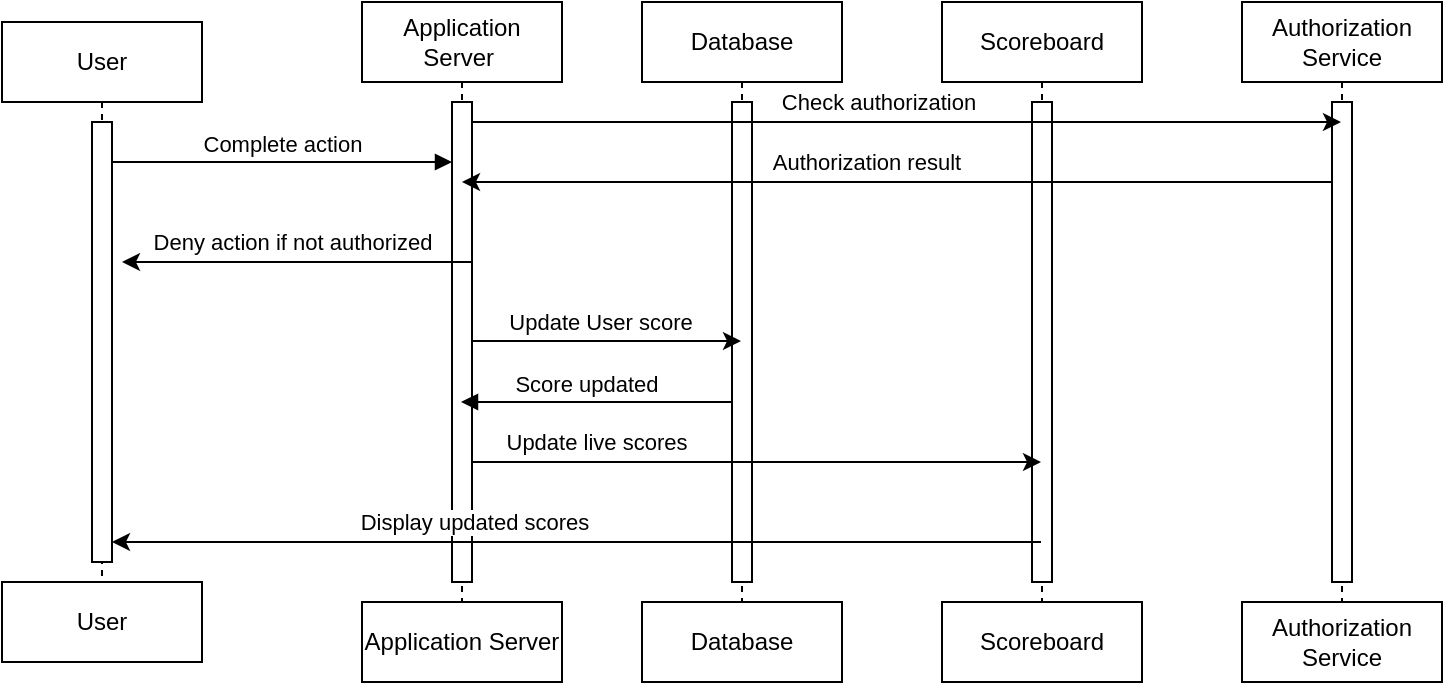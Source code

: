 <mxfile version="24.7.6">
  <diagram name="Page-1" id="2YBvvXClWsGukQMizWep">
    <mxGraphModel dx="1050" dy="530" grid="1" gridSize="10" guides="1" tooltips="1" connect="1" arrows="1" fold="1" page="1" pageScale="1" pageWidth="850" pageHeight="1100" math="0" shadow="0">
      <root>
        <mxCell id="0" />
        <mxCell id="1" parent="0" />
        <mxCell id="aM9ryv3xv72pqoxQDRHE-1" value="User" style="shape=umlLifeline;perimeter=lifelinePerimeter;whiteSpace=wrap;html=1;container=0;dropTarget=0;collapsible=0;recursiveResize=0;outlineConnect=0;portConstraint=eastwest;newEdgeStyle={&quot;edgeStyle&quot;:&quot;elbowEdgeStyle&quot;,&quot;elbow&quot;:&quot;vertical&quot;,&quot;curved&quot;:0,&quot;rounded&quot;:0};" parent="1" vertex="1">
          <mxGeometry x="40" y="60" width="100" height="280" as="geometry" />
        </mxCell>
        <mxCell id="aM9ryv3xv72pqoxQDRHE-2" value="" style="html=1;points=[];perimeter=orthogonalPerimeter;outlineConnect=0;targetShapes=umlLifeline;portConstraint=eastwest;newEdgeStyle={&quot;edgeStyle&quot;:&quot;elbowEdgeStyle&quot;,&quot;elbow&quot;:&quot;vertical&quot;,&quot;curved&quot;:0,&quot;rounded&quot;:0};" parent="aM9ryv3xv72pqoxQDRHE-1" vertex="1">
          <mxGeometry x="45" y="50" width="10" height="220" as="geometry" />
        </mxCell>
        <mxCell id="aM9ryv3xv72pqoxQDRHE-5" value="Application Server&amp;nbsp;" style="shape=umlLifeline;perimeter=lifelinePerimeter;whiteSpace=wrap;html=1;container=0;dropTarget=0;collapsible=0;recursiveResize=0;outlineConnect=0;portConstraint=eastwest;newEdgeStyle={&quot;edgeStyle&quot;:&quot;elbowEdgeStyle&quot;,&quot;elbow&quot;:&quot;vertical&quot;,&quot;curved&quot;:0,&quot;rounded&quot;:0};" parent="1" vertex="1">
          <mxGeometry x="220" y="50" width="100" height="300" as="geometry" />
        </mxCell>
        <mxCell id="aM9ryv3xv72pqoxQDRHE-6" value="" style="html=1;points=[];perimeter=orthogonalPerimeter;outlineConnect=0;targetShapes=umlLifeline;portConstraint=eastwest;newEdgeStyle={&quot;edgeStyle&quot;:&quot;elbowEdgeStyle&quot;,&quot;elbow&quot;:&quot;vertical&quot;,&quot;curved&quot;:0,&quot;rounded&quot;:0};" parent="aM9ryv3xv72pqoxQDRHE-5" vertex="1">
          <mxGeometry x="45" y="50" width="10" height="240" as="geometry" />
        </mxCell>
        <mxCell id="aM9ryv3xv72pqoxQDRHE-7" value="Complete action" style="html=1;verticalAlign=bottom;endArrow=block;edgeStyle=elbowEdgeStyle;elbow=vertical;curved=0;rounded=0;" parent="1" source="aM9ryv3xv72pqoxQDRHE-2" target="aM9ryv3xv72pqoxQDRHE-6" edge="1">
          <mxGeometry relative="1" as="geometry">
            <mxPoint x="195" y="130" as="sourcePoint" />
            <Array as="points">
              <mxPoint x="160" y="130" />
              <mxPoint x="240" y="140" />
              <mxPoint x="360" y="120" />
              <mxPoint x="200" y="100" />
            </Array>
            <mxPoint as="offset" />
          </mxGeometry>
        </mxCell>
        <mxCell id="aM9ryv3xv72pqoxQDRHE-9" value="Score updated" style="html=1;verticalAlign=bottom;endArrow=block;edgeStyle=elbowEdgeStyle;elbow=vertical;curved=0;rounded=0;" parent="1" edge="1">
          <mxGeometry x="0.083" relative="1" as="geometry">
            <mxPoint x="405" y="250" as="sourcePoint" />
            <Array as="points">
              <mxPoint x="340" y="250" />
              <mxPoint x="230" y="240" />
            </Array>
            <mxPoint x="269.5" y="250" as="targetPoint" />
            <mxPoint as="offset" />
          </mxGeometry>
        </mxCell>
        <mxCell id="NvJ37ICiogv-SgKNYstB-4" value="Database" style="shape=umlLifeline;perimeter=lifelinePerimeter;whiteSpace=wrap;html=1;container=0;dropTarget=0;collapsible=0;recursiveResize=0;outlineConnect=0;portConstraint=eastwest;newEdgeStyle={&quot;edgeStyle&quot;:&quot;elbowEdgeStyle&quot;,&quot;elbow&quot;:&quot;vertical&quot;,&quot;curved&quot;:0,&quot;rounded&quot;:0};" vertex="1" parent="1">
          <mxGeometry x="360" y="50" width="100" height="300" as="geometry" />
        </mxCell>
        <mxCell id="NvJ37ICiogv-SgKNYstB-5" value="" style="html=1;points=[];perimeter=orthogonalPerimeter;outlineConnect=0;targetShapes=umlLifeline;portConstraint=eastwest;newEdgeStyle={&quot;edgeStyle&quot;:&quot;elbowEdgeStyle&quot;,&quot;elbow&quot;:&quot;vertical&quot;,&quot;curved&quot;:0,&quot;rounded&quot;:0};" vertex="1" parent="NvJ37ICiogv-SgKNYstB-4">
          <mxGeometry x="45" y="50" width="10" height="240" as="geometry" />
        </mxCell>
        <mxCell id="NvJ37ICiogv-SgKNYstB-6" value="Scoreboard" style="shape=umlLifeline;perimeter=lifelinePerimeter;whiteSpace=wrap;html=1;container=0;dropTarget=0;collapsible=0;recursiveResize=0;outlineConnect=0;portConstraint=eastwest;newEdgeStyle={&quot;edgeStyle&quot;:&quot;elbowEdgeStyle&quot;,&quot;elbow&quot;:&quot;vertical&quot;,&quot;curved&quot;:0,&quot;rounded&quot;:0};" vertex="1" parent="1">
          <mxGeometry x="510" y="50" width="100" height="300" as="geometry" />
        </mxCell>
        <mxCell id="NvJ37ICiogv-SgKNYstB-7" value="" style="html=1;points=[];perimeter=orthogonalPerimeter;outlineConnect=0;targetShapes=umlLifeline;portConstraint=eastwest;newEdgeStyle={&quot;edgeStyle&quot;:&quot;elbowEdgeStyle&quot;,&quot;elbow&quot;:&quot;vertical&quot;,&quot;curved&quot;:0,&quot;rounded&quot;:0};" vertex="1" parent="NvJ37ICiogv-SgKNYstB-6">
          <mxGeometry x="45" y="50" width="10" height="240" as="geometry" />
        </mxCell>
        <mxCell id="NvJ37ICiogv-SgKNYstB-8" value="Authorization Service" style="shape=umlLifeline;perimeter=lifelinePerimeter;whiteSpace=wrap;html=1;container=0;dropTarget=0;collapsible=0;recursiveResize=0;outlineConnect=0;portConstraint=eastwest;newEdgeStyle={&quot;edgeStyle&quot;:&quot;elbowEdgeStyle&quot;,&quot;elbow&quot;:&quot;vertical&quot;,&quot;curved&quot;:0,&quot;rounded&quot;:0};" vertex="1" parent="1">
          <mxGeometry x="660" y="50" width="100" height="300" as="geometry" />
        </mxCell>
        <mxCell id="NvJ37ICiogv-SgKNYstB-9" value="" style="html=1;points=[];perimeter=orthogonalPerimeter;outlineConnect=0;targetShapes=umlLifeline;portConstraint=eastwest;newEdgeStyle={&quot;edgeStyle&quot;:&quot;elbowEdgeStyle&quot;,&quot;elbow&quot;:&quot;vertical&quot;,&quot;curved&quot;:0,&quot;rounded&quot;:0};" vertex="1" parent="NvJ37ICiogv-SgKNYstB-8">
          <mxGeometry x="45" y="50" width="10" height="240" as="geometry" />
        </mxCell>
        <mxCell id="NvJ37ICiogv-SgKNYstB-10" value="" style="endArrow=classic;html=1;rounded=0;" edge="1" parent="1" source="aM9ryv3xv72pqoxQDRHE-6" target="NvJ37ICiogv-SgKNYstB-8">
          <mxGeometry width="50" height="50" relative="1" as="geometry">
            <mxPoint x="400" y="300" as="sourcePoint" />
            <mxPoint x="450" y="250" as="targetPoint" />
            <Array as="points">
              <mxPoint x="330" y="110" />
            </Array>
          </mxGeometry>
        </mxCell>
        <mxCell id="NvJ37ICiogv-SgKNYstB-20" value="Check authorization" style="edgeLabel;html=1;align=center;verticalAlign=middle;resizable=0;points=[];" vertex="1" connectable="0" parent="NvJ37ICiogv-SgKNYstB-10">
          <mxGeometry x="-0.067" y="-1" relative="1" as="geometry">
            <mxPoint y="-11" as="offset" />
          </mxGeometry>
        </mxCell>
        <mxCell id="NvJ37ICiogv-SgKNYstB-11" value="User" style="rounded=0;whiteSpace=wrap;html=1;" vertex="1" parent="1">
          <mxGeometry x="40" y="340" width="100" height="40" as="geometry" />
        </mxCell>
        <mxCell id="NvJ37ICiogv-SgKNYstB-14" value="Application Server" style="rounded=0;whiteSpace=wrap;html=1;" vertex="1" parent="1">
          <mxGeometry x="220" y="350" width="100" height="40" as="geometry" />
        </mxCell>
        <mxCell id="NvJ37ICiogv-SgKNYstB-15" value="Database" style="rounded=0;whiteSpace=wrap;html=1;" vertex="1" parent="1">
          <mxGeometry x="360" y="350" width="100" height="40" as="geometry" />
        </mxCell>
        <mxCell id="NvJ37ICiogv-SgKNYstB-16" value="Scoreboard" style="rounded=0;whiteSpace=wrap;html=1;" vertex="1" parent="1">
          <mxGeometry x="510" y="350" width="100" height="40" as="geometry" />
        </mxCell>
        <mxCell id="NvJ37ICiogv-SgKNYstB-17" value="Authorization Service" style="rounded=0;whiteSpace=wrap;html=1;" vertex="1" parent="1">
          <mxGeometry x="660" y="350" width="100" height="40" as="geometry" />
        </mxCell>
        <mxCell id="NvJ37ICiogv-SgKNYstB-22" value="" style="endArrow=classic;html=1;rounded=0;" edge="1" parent="1" source="NvJ37ICiogv-SgKNYstB-9" target="aM9ryv3xv72pqoxQDRHE-5">
          <mxGeometry width="50" height="50" relative="1" as="geometry">
            <mxPoint x="400" y="300" as="sourcePoint" />
            <mxPoint x="450" y="250" as="targetPoint" />
            <Array as="points">
              <mxPoint x="500" y="140" />
            </Array>
          </mxGeometry>
        </mxCell>
        <mxCell id="NvJ37ICiogv-SgKNYstB-23" value="Authorization result" style="edgeLabel;html=1;align=center;verticalAlign=middle;resizable=0;points=[];" vertex="1" connectable="0" parent="NvJ37ICiogv-SgKNYstB-22">
          <mxGeometry x="0.088" y="2" relative="1" as="geometry">
            <mxPoint x="3" y="-12" as="offset" />
          </mxGeometry>
        </mxCell>
        <mxCell id="NvJ37ICiogv-SgKNYstB-24" value="" style="endArrow=classic;html=1;rounded=0;" edge="1" parent="1">
          <mxGeometry width="50" height="50" relative="1" as="geometry">
            <mxPoint x="275" y="219.5" as="sourcePoint" />
            <mxPoint x="409.5" y="219.5" as="targetPoint" />
            <Array as="points">
              <mxPoint x="320" y="219.5" />
              <mxPoint x="330" y="219.5" />
            </Array>
          </mxGeometry>
        </mxCell>
        <mxCell id="NvJ37ICiogv-SgKNYstB-25" value="Update User score" style="edgeLabel;html=1;align=center;verticalAlign=middle;resizable=0;points=[];" vertex="1" connectable="0" parent="NvJ37ICiogv-SgKNYstB-24">
          <mxGeometry x="-0.059" y="-3" relative="1" as="geometry">
            <mxPoint y="-13" as="offset" />
          </mxGeometry>
        </mxCell>
        <mxCell id="NvJ37ICiogv-SgKNYstB-27" value="" style="endArrow=classic;html=1;rounded=0;" edge="1" parent="1">
          <mxGeometry width="50" height="50" relative="1" as="geometry">
            <mxPoint x="275" y="280" as="sourcePoint" />
            <mxPoint x="559.5" y="280" as="targetPoint" />
            <Array as="points">
              <mxPoint x="370" y="280" />
            </Array>
          </mxGeometry>
        </mxCell>
        <mxCell id="NvJ37ICiogv-SgKNYstB-28" value="Update live scores" style="edgeLabel;html=1;align=center;verticalAlign=middle;resizable=0;points=[];" vertex="1" connectable="0" parent="NvJ37ICiogv-SgKNYstB-27">
          <mxGeometry x="-0.563" y="-1" relative="1" as="geometry">
            <mxPoint y="-11" as="offset" />
          </mxGeometry>
        </mxCell>
        <mxCell id="NvJ37ICiogv-SgKNYstB-29" value="" style="endArrow=classic;html=1;rounded=0;" edge="1" parent="1">
          <mxGeometry width="50" height="50" relative="1" as="geometry">
            <mxPoint x="559.5" y="320" as="sourcePoint" />
            <mxPoint x="95" y="320" as="targetPoint" />
            <Array as="points">
              <mxPoint x="520" y="320" />
              <mxPoint x="310" y="320" />
            </Array>
          </mxGeometry>
        </mxCell>
        <mxCell id="NvJ37ICiogv-SgKNYstB-30" value="Display updated scores" style="edgeLabel;html=1;align=center;verticalAlign=middle;resizable=0;points=[];" vertex="1" connectable="0" parent="NvJ37ICiogv-SgKNYstB-29">
          <mxGeometry x="0.409" y="-4" relative="1" as="geometry">
            <mxPoint x="43" y="-6" as="offset" />
          </mxGeometry>
        </mxCell>
        <mxCell id="NvJ37ICiogv-SgKNYstB-31" value="" style="endArrow=classic;html=1;rounded=0;" edge="1" parent="1">
          <mxGeometry width="50" height="50" relative="1" as="geometry">
            <mxPoint x="274.5" y="180" as="sourcePoint" />
            <mxPoint x="100" y="180" as="targetPoint" />
          </mxGeometry>
        </mxCell>
        <mxCell id="NvJ37ICiogv-SgKNYstB-33" value="Deny action if not authorized" style="edgeLabel;html=1;align=center;verticalAlign=middle;resizable=0;points=[];" vertex="1" connectable="0" parent="NvJ37ICiogv-SgKNYstB-31">
          <mxGeometry x="0.024" y="-1" relative="1" as="geometry">
            <mxPoint y="-9" as="offset" />
          </mxGeometry>
        </mxCell>
      </root>
    </mxGraphModel>
  </diagram>
</mxfile>
